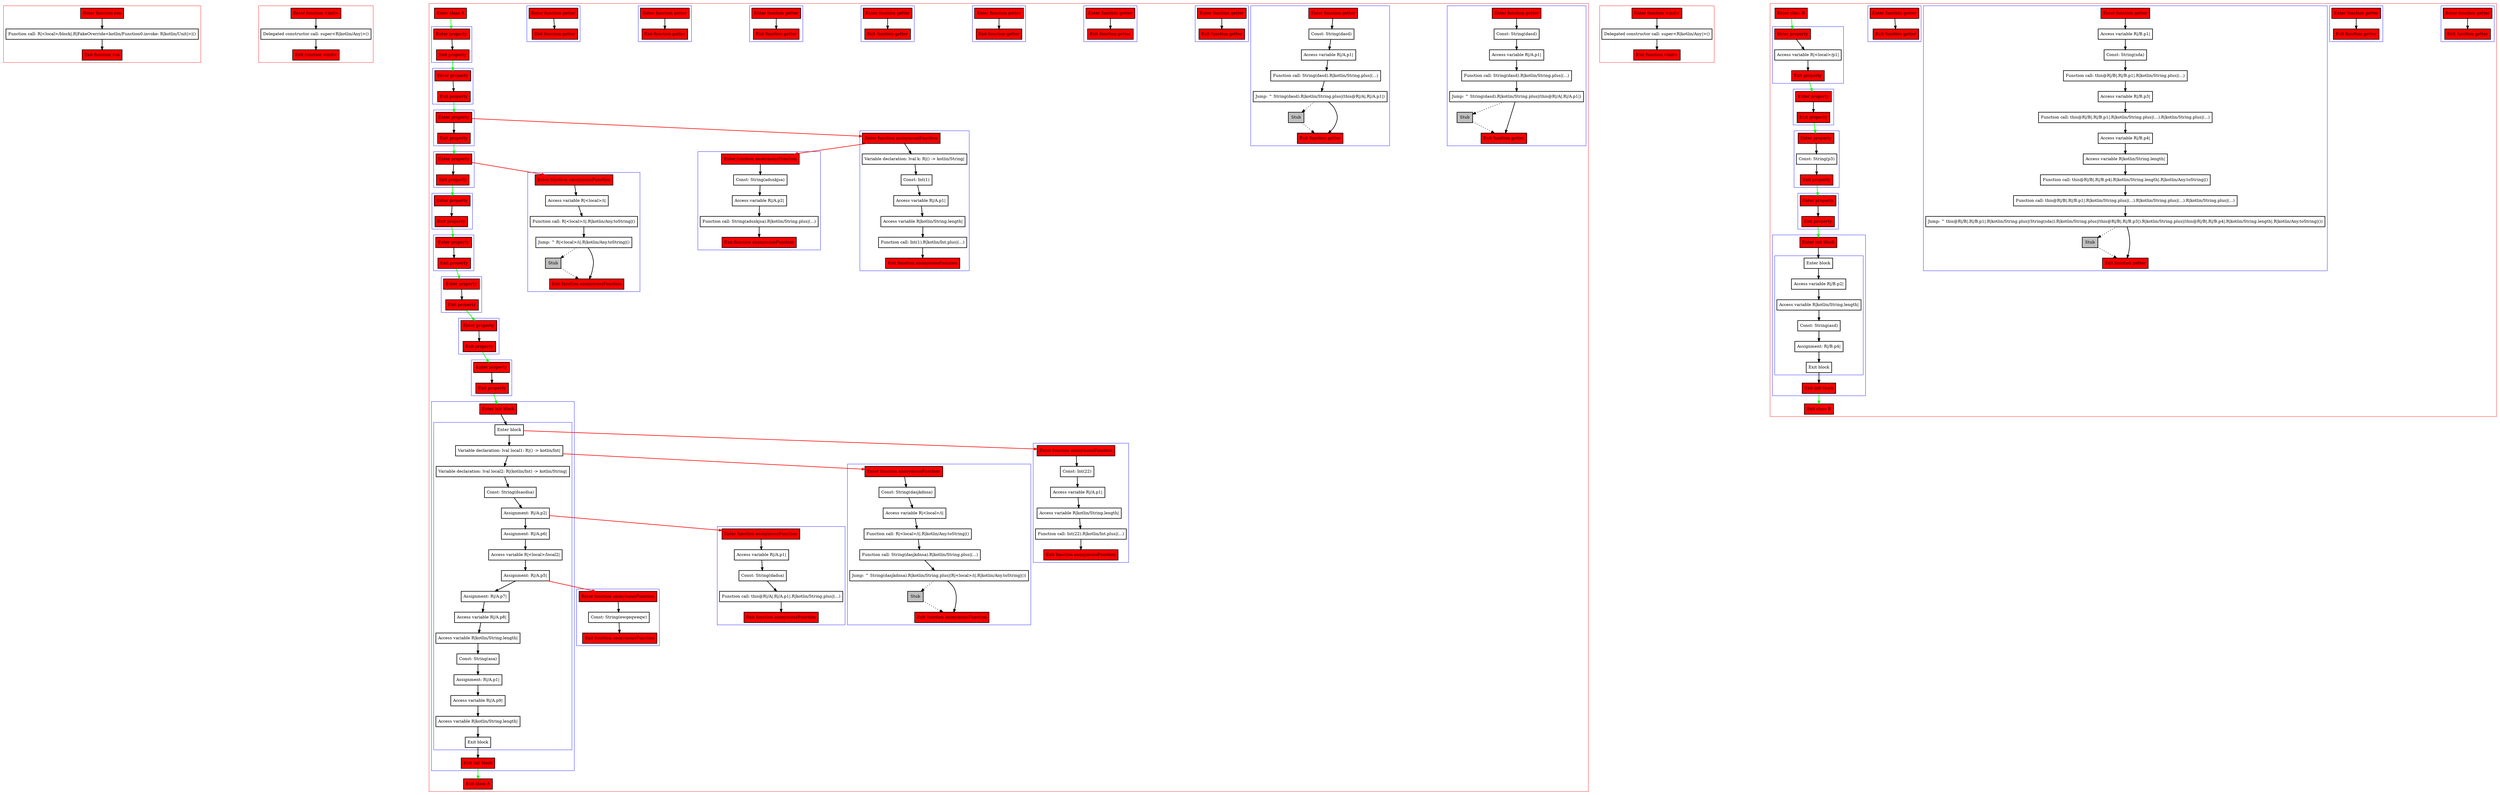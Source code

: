 digraph inlineAndLambdas_kt {
    graph [nodesep=3]
    node [shape=box penwidth=2]
    edge [penwidth=2]

    subgraph cluster_0 {
        color=red
        0 [label="Enter function run" style="filled" fillcolor=red];
        2 [label="Function call: R|<local>/block|.R|FakeOverride<kotlin/Function0.invoke: R|kotlin/Unit|>|()"];
        1 [label="Exit function run" style="filled" fillcolor=red];
    }
    0 -> {2};
    2 -> {1};

    subgraph cluster_1 {
        color=red
        3 [label="Enter function <init>" style="filled" fillcolor=red];
        5 [label="Delegated constructor call: super<R|kotlin/Any|>()"];
        4 [label="Exit function <init>" style="filled" fillcolor=red];
    }
    3 -> {5};
    5 -> {4};

    subgraph cluster_2 {
        color=red
        110 [label="Enter class A" style="filled" fillcolor=red];
        subgraph cluster_3 {
            color=blue
            61 [label="Enter function getter" style="filled" fillcolor=red];
            63 [label="Const: String(dasd)"];
            64 [label="Access variable R|/A.p1|"];
            65 [label="Function call: String(dasd).R|kotlin/String.plus|(...)"];
            66 [label="Jump: ^ String(dasd).R|kotlin/String.plus|(this@R|/A|.R|/A.p1|)"];
            67 [label="Stub" style="filled" fillcolor=gray];
            62 [label="Exit function getter" style="filled" fillcolor=red];
        }
        subgraph cluster_4 {
            color=blue
            52 [label="Enter function getter" style="filled" fillcolor=red];
            54 [label="Const: String(dasd)"];
            55 [label="Access variable R|/A.p1|"];
            56 [label="Function call: String(dasd).R|kotlin/String.plus|(...)"];
            57 [label="Jump: ^ String(dasd).R|kotlin/String.plus|(this@R|/A|.R|/A.p1|)"];
            58 [label="Stub" style="filled" fillcolor=gray];
            53 [label="Exit function getter" style="filled" fillcolor=red];
        }
        subgraph cluster_5 {
            color=blue
            48 [label="Enter function getter" style="filled" fillcolor=red];
            49 [label="Exit function getter" style="filled" fillcolor=red];
        }
        subgraph cluster_6 {
            color=blue
            44 [label="Enter function getter" style="filled" fillcolor=red];
            45 [label="Exit function getter" style="filled" fillcolor=red];
        }
        subgraph cluster_7 {
            color=blue
            40 [label="Enter function getter" style="filled" fillcolor=red];
            41 [label="Exit function getter" style="filled" fillcolor=red];
        }
        subgraph cluster_8 {
            color=blue
            36 [label="Enter function getter" style="filled" fillcolor=red];
            37 [label="Exit function getter" style="filled" fillcolor=red];
        }
        subgraph cluster_9 {
            color=blue
            26 [label="Enter function getter" style="filled" fillcolor=red];
            27 [label="Exit function getter" style="filled" fillcolor=red];
        }
        subgraph cluster_10 {
            color=blue
            10 [label="Enter function getter" style="filled" fillcolor=red];
            11 [label="Exit function getter" style="filled" fillcolor=red];
        }
        subgraph cluster_11 {
            color=blue
            6 [label="Enter function getter" style="filled" fillcolor=red];
            7 [label="Exit function getter" style="filled" fillcolor=red];
        }
        subgraph cluster_12 {
            color=blue
            8 [label="Enter property" style="filled" fillcolor=red];
            9 [label="Exit property" style="filled" fillcolor=red];
        }
        subgraph cluster_13 {
            color=blue
            12 [label="Enter property" style="filled" fillcolor=red];
            13 [label="Exit property" style="filled" fillcolor=red];
        }
        subgraph cluster_14 {
            color=blue
            28 [label="Enter property" style="filled" fillcolor=red];
            29 [label="Exit property" style="filled" fillcolor=red];
        }
        subgraph cluster_15 {
            color=blue
            38 [label="Enter property" style="filled" fillcolor=red];
            39 [label="Exit property" style="filled" fillcolor=red];
        }
        subgraph cluster_16 {
            color=blue
            42 [label="Enter property" style="filled" fillcolor=red];
            43 [label="Exit property" style="filled" fillcolor=red];
        }
        subgraph cluster_17 {
            color=blue
            46 [label="Enter property" style="filled" fillcolor=red];
            47 [label="Exit property" style="filled" fillcolor=red];
        }
        subgraph cluster_18 {
            color=blue
            50 [label="Enter property" style="filled" fillcolor=red];
            51 [label="Exit property" style="filled" fillcolor=red];
        }
        subgraph cluster_19 {
            color=blue
            59 [label="Enter property" style="filled" fillcolor=red];
            60 [label="Exit property" style="filled" fillcolor=red];
        }
        subgraph cluster_20 {
            color=blue
            68 [label="Enter property" style="filled" fillcolor=red];
            69 [label="Exit property" style="filled" fillcolor=red];
        }
        subgraph cluster_21 {
            color=blue
            92 [label="Enter init block" style="filled" fillcolor=red];
            subgraph cluster_22 {
                color=blue
                94 [label="Enter block"];
                95 [label="Variable declaration: lval local1: R|() -> kotlin/Int|"];
                96 [label="Variable declaration: lval local2: R|(kotlin/Int) -> kotlin/String|"];
                97 [label="Const: String(dsasdsa)"];
                98 [label="Assignment: R|/A.p2|"];
                99 [label="Assignment: R|/A.p6|"];
                100 [label="Access variable R|<local>/local2|"];
                101 [label="Assignment: R|/A.p5|"];
                102 [label="Assignment: R|/A.p7|"];
                103 [label="Access variable R|/A.p8|"];
                104 [label="Access variable R|kotlin/String.length|"];
                105 [label="Const: String(asa)"];
                106 [label="Assignment: R|/A.p1|"];
                107 [label="Access variable R|/A.p9|"];
                108 [label="Access variable R|kotlin/String.length|"];
                109 [label="Exit block"];
            }
            93 [label="Exit init block" style="filled" fillcolor=red];
        }
        subgraph cluster_23 {
            color=blue
            89 [label="Enter function anonymousFunction" style="filled" fillcolor=red];
            91 [label="Const: String(ewqeqweqw)"];
            90 [label="Exit function anonymousFunction" style="filled" fillcolor=red];
        }
        subgraph cluster_24 {
            color=blue
            84 [label="Enter function anonymousFunction" style="filled" fillcolor=red];
            86 [label="Access variable R|/A.p1|"];
            87 [label="Const: String(dadsa)"];
            88 [label="Function call: this@R|/A|.R|/A.p1|.R|kotlin/String.plus|(...)"];
            85 [label="Exit function anonymousFunction" style="filled" fillcolor=red];
        }
        subgraph cluster_25 {
            color=blue
            76 [label="Enter function anonymousFunction" style="filled" fillcolor=red];
            78 [label="Const: String(dasjkdnsa)"];
            79 [label="Access variable R|<local>/i|"];
            80 [label="Function call: R|<local>/i|.R|kotlin/Any.toString|()"];
            81 [label="Function call: String(dasjkdnsa).R|kotlin/String.plus|(...)"];
            82 [label="Jump: ^ String(dasjkdnsa).R|kotlin/String.plus|(R|<local>/i|.R|kotlin/Any.toString|())"];
            83 [label="Stub" style="filled" fillcolor=gray];
            77 [label="Exit function anonymousFunction" style="filled" fillcolor=red];
        }
        subgraph cluster_26 {
            color=blue
            70 [label="Enter function anonymousFunction" style="filled" fillcolor=red];
            72 [label="Const: Int(22)"];
            73 [label="Access variable R|/A.p1|"];
            74 [label="Access variable R|kotlin/String.length|"];
            75 [label="Function call: Int(22).R|kotlin/Int.plus|(...)"];
            71 [label="Exit function anonymousFunction" style="filled" fillcolor=red];
        }
        subgraph cluster_27 {
            color=blue
            30 [label="Enter function anonymousFunction" style="filled" fillcolor=red];
            32 [label="Access variable R|<local>/i|"];
            33 [label="Function call: R|<local>/i|.R|kotlin/Any.toString|()"];
            34 [label="Jump: ^ R|<local>/i|.R|kotlin/Any.toString|()"];
            35 [label="Stub" style="filled" fillcolor=gray];
            31 [label="Exit function anonymousFunction" style="filled" fillcolor=red];
        }
        subgraph cluster_28 {
            color=blue
            14 [label="Enter function anonymousFunction" style="filled" fillcolor=red];
            16 [label="Variable declaration: lval k: R|() -> kotlin/String|"];
            17 [label="Const: Int(1)"];
            18 [label="Access variable R|/A.p1|"];
            19 [label="Access variable R|kotlin/String.length|"];
            20 [label="Function call: Int(1).R|kotlin/Int.plus|(...)"];
            15 [label="Exit function anonymousFunction" style="filled" fillcolor=red];
        }
        subgraph cluster_29 {
            color=blue
            21 [label="Enter function anonymousFunction" style="filled" fillcolor=red];
            23 [label="Const: String(adsnkjsa)"];
            24 [label="Access variable R|/A.p2|"];
            25 [label="Function call: String(adsnkjsa).R|kotlin/String.plus|(...)"];
            22 [label="Exit function anonymousFunction" style="filled" fillcolor=red];
        }
        111 [label="Exit class A" style="filled" fillcolor=red];
    }
    110 -> {8} [color=green];
    8 -> {9};
    9 -> {12} [color=green];
    6 -> {7};
    12 -> {13};
    13 -> {28} [color=green];
    10 -> {11};
    28 -> {29};
    28 -> {14} [color=red];
    29 -> {38} [color=green];
    14 -> {16};
    14 -> {21} [color=red];
    16 -> {17};
    17 -> {18};
    18 -> {19};
    19 -> {20};
    20 -> {15};
    21 -> {23};
    23 -> {24};
    24 -> {25};
    25 -> {22};
    26 -> {27};
    38 -> {39};
    38 -> {30} [color=red];
    39 -> {42} [color=green];
    30 -> {32};
    32 -> {33};
    33 -> {34};
    34 -> {31};
    34 -> {35} [style=dotted];
    35 -> {31} [style=dotted];
    36 -> {37};
    42 -> {43};
    43 -> {46} [color=green];
    40 -> {41};
    46 -> {47};
    47 -> {50} [color=green];
    44 -> {45};
    50 -> {51};
    51 -> {59} [color=green];
    48 -> {49};
    59 -> {60};
    60 -> {68} [color=green];
    52 -> {54};
    54 -> {55};
    55 -> {56};
    56 -> {57};
    57 -> {53};
    57 -> {58} [style=dotted];
    58 -> {53} [style=dotted];
    68 -> {69};
    69 -> {92} [color=green];
    61 -> {63};
    63 -> {64};
    64 -> {65};
    65 -> {66};
    66 -> {62};
    66 -> {67} [style=dotted];
    67 -> {62} [style=dotted];
    92 -> {94};
    93 -> {111} [color=green];
    94 -> {95};
    94 -> {70} [color=red];
    95 -> {96};
    95 -> {76} [color=red];
    96 -> {97};
    97 -> {98};
    98 -> {99};
    98 -> {84} [color=red];
    99 -> {100};
    100 -> {101};
    101 -> {102};
    101 -> {89} [color=red];
    102 -> {103};
    103 -> {104};
    104 -> {105};
    105 -> {106};
    106 -> {107};
    107 -> {108};
    108 -> {109};
    109 -> {93};
    70 -> {72};
    72 -> {73};
    73 -> {74};
    74 -> {75};
    75 -> {71};
    76 -> {78};
    78 -> {79};
    79 -> {80};
    80 -> {81};
    81 -> {82};
    82 -> {77};
    82 -> {83} [style=dotted];
    83 -> {77} [style=dotted];
    84 -> {86};
    86 -> {87};
    87 -> {88};
    88 -> {85};
    89 -> {91};
    91 -> {90};

    subgraph cluster_30 {
        color=red
        112 [label="Enter function <init>" style="filled" fillcolor=red];
        114 [label="Delegated constructor call: super<R|kotlin/Any|>()"];
        113 [label="Exit function <init>" style="filled" fillcolor=red];
    }
    112 -> {114};
    114 -> {113};

    subgraph cluster_31 {
        color=red
        152 [label="Enter class B" style="filled" fillcolor=red];
        subgraph cluster_32 {
            color=blue
            140 [label="Enter function getter" style="filled" fillcolor=red];
            141 [label="Exit function getter" style="filled" fillcolor=red];
        }
        subgraph cluster_33 {
            color=blue
            135 [label="Enter function getter" style="filled" fillcolor=red];
            136 [label="Exit function getter" style="filled" fillcolor=red];
        }
        subgraph cluster_34 {
            color=blue
            120 [label="Enter function getter" style="filled" fillcolor=red];
            122 [label="Access variable R|/B.p1|"];
            123 [label="Const: String(sda)"];
            124 [label="Function call: this@R|/B|.R|/B.p1|.R|kotlin/String.plus|(...)"];
            125 [label="Access variable R|/B.p3|"];
            126 [label="Function call: this@R|/B|.R|/B.p1|.R|kotlin/String.plus|(...).R|kotlin/String.plus|(...)"];
            127 [label="Access variable R|/B.p4|"];
            128 [label="Access variable R|kotlin/String.length|"];
            129 [label="Function call: this@R|/B|.R|/B.p4|.R|kotlin/String.length|.R|kotlin/Any.toString|()"];
            130 [label="Function call: this@R|/B|.R|/B.p1|.R|kotlin/String.plus|(...).R|kotlin/String.plus|(...).R|kotlin/String.plus|(...)"];
            131 [label="Jump: ^ this@R|/B|.R|/B.p1|.R|kotlin/String.plus|(String(sda)).R|kotlin/String.plus|(this@R|/B|.R|/B.p3|).R|kotlin/String.plus|(this@R|/B|.R|/B.p4|.R|kotlin/String.length|.R|kotlin/Any.toString|())"];
            132 [label="Stub" style="filled" fillcolor=gray];
            121 [label="Exit function getter" style="filled" fillcolor=red];
        }
        subgraph cluster_35 {
            color=blue
            115 [label="Enter function getter" style="filled" fillcolor=red];
            116 [label="Exit function getter" style="filled" fillcolor=red];
        }
        subgraph cluster_36 {
            color=blue
            117 [label="Enter property" style="filled" fillcolor=red];
            119 [label="Access variable R|<local>/p1|"];
            118 [label="Exit property" style="filled" fillcolor=red];
        }
        subgraph cluster_37 {
            color=blue
            133 [label="Enter property" style="filled" fillcolor=red];
            134 [label="Exit property" style="filled" fillcolor=red];
        }
        subgraph cluster_38 {
            color=blue
            137 [label="Enter property" style="filled" fillcolor=red];
            139 [label="Const: String(p3)"];
            138 [label="Exit property" style="filled" fillcolor=red];
        }
        subgraph cluster_39 {
            color=blue
            142 [label="Enter property" style="filled" fillcolor=red];
            143 [label="Exit property" style="filled" fillcolor=red];
        }
        subgraph cluster_40 {
            color=blue
            144 [label="Enter init block" style="filled" fillcolor=red];
            subgraph cluster_41 {
                color=blue
                146 [label="Enter block"];
                147 [label="Access variable R|/B.p2|"];
                148 [label="Access variable R|kotlin/String.length|"];
                149 [label="Const: String(asd)"];
                150 [label="Assignment: R|/B.p4|"];
                151 [label="Exit block"];
            }
            145 [label="Exit init block" style="filled" fillcolor=red];
        }
        153 [label="Exit class B" style="filled" fillcolor=red];
    }
    152 -> {117} [color=green];
    117 -> {119};
    118 -> {133} [color=green];
    119 -> {118};
    115 -> {116};
    133 -> {134};
    134 -> {137} [color=green];
    120 -> {122};
    122 -> {123};
    123 -> {124};
    124 -> {125};
    125 -> {126};
    126 -> {127};
    127 -> {128};
    128 -> {129};
    129 -> {130};
    130 -> {131};
    131 -> {121};
    131 -> {132} [style=dotted];
    132 -> {121} [style=dotted];
    137 -> {139};
    138 -> {142} [color=green];
    139 -> {138};
    135 -> {136};
    142 -> {143};
    143 -> {144} [color=green];
    140 -> {141};
    144 -> {146};
    145 -> {153} [color=green];
    146 -> {147};
    147 -> {148};
    148 -> {149};
    149 -> {150};
    150 -> {151};
    151 -> {145};

}
